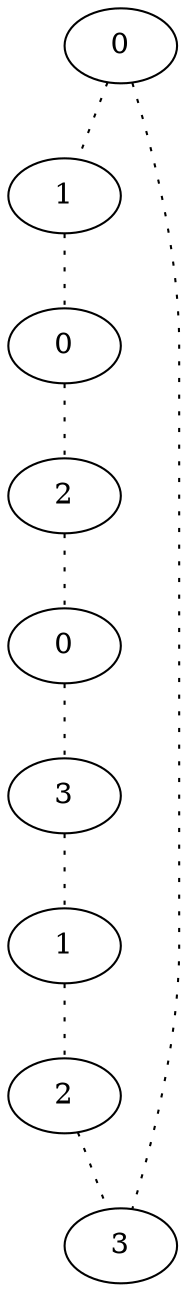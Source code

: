 graph {
a[label=0]
b[label=1]
c[label=0]
d[label=2]
e[label=0]
f[label=3]
g[label=1]
h[label=2]
i[label=3]
a -- b [style=dotted];
b -- c [style=dotted];
c -- d [style=dotted];
d -- e [style=dotted];
e -- f [style=dotted];
f -- g [style=dotted];
g -- h [style=dotted];
h -- i [style=dotted];
a -- i [style=dotted];
}
